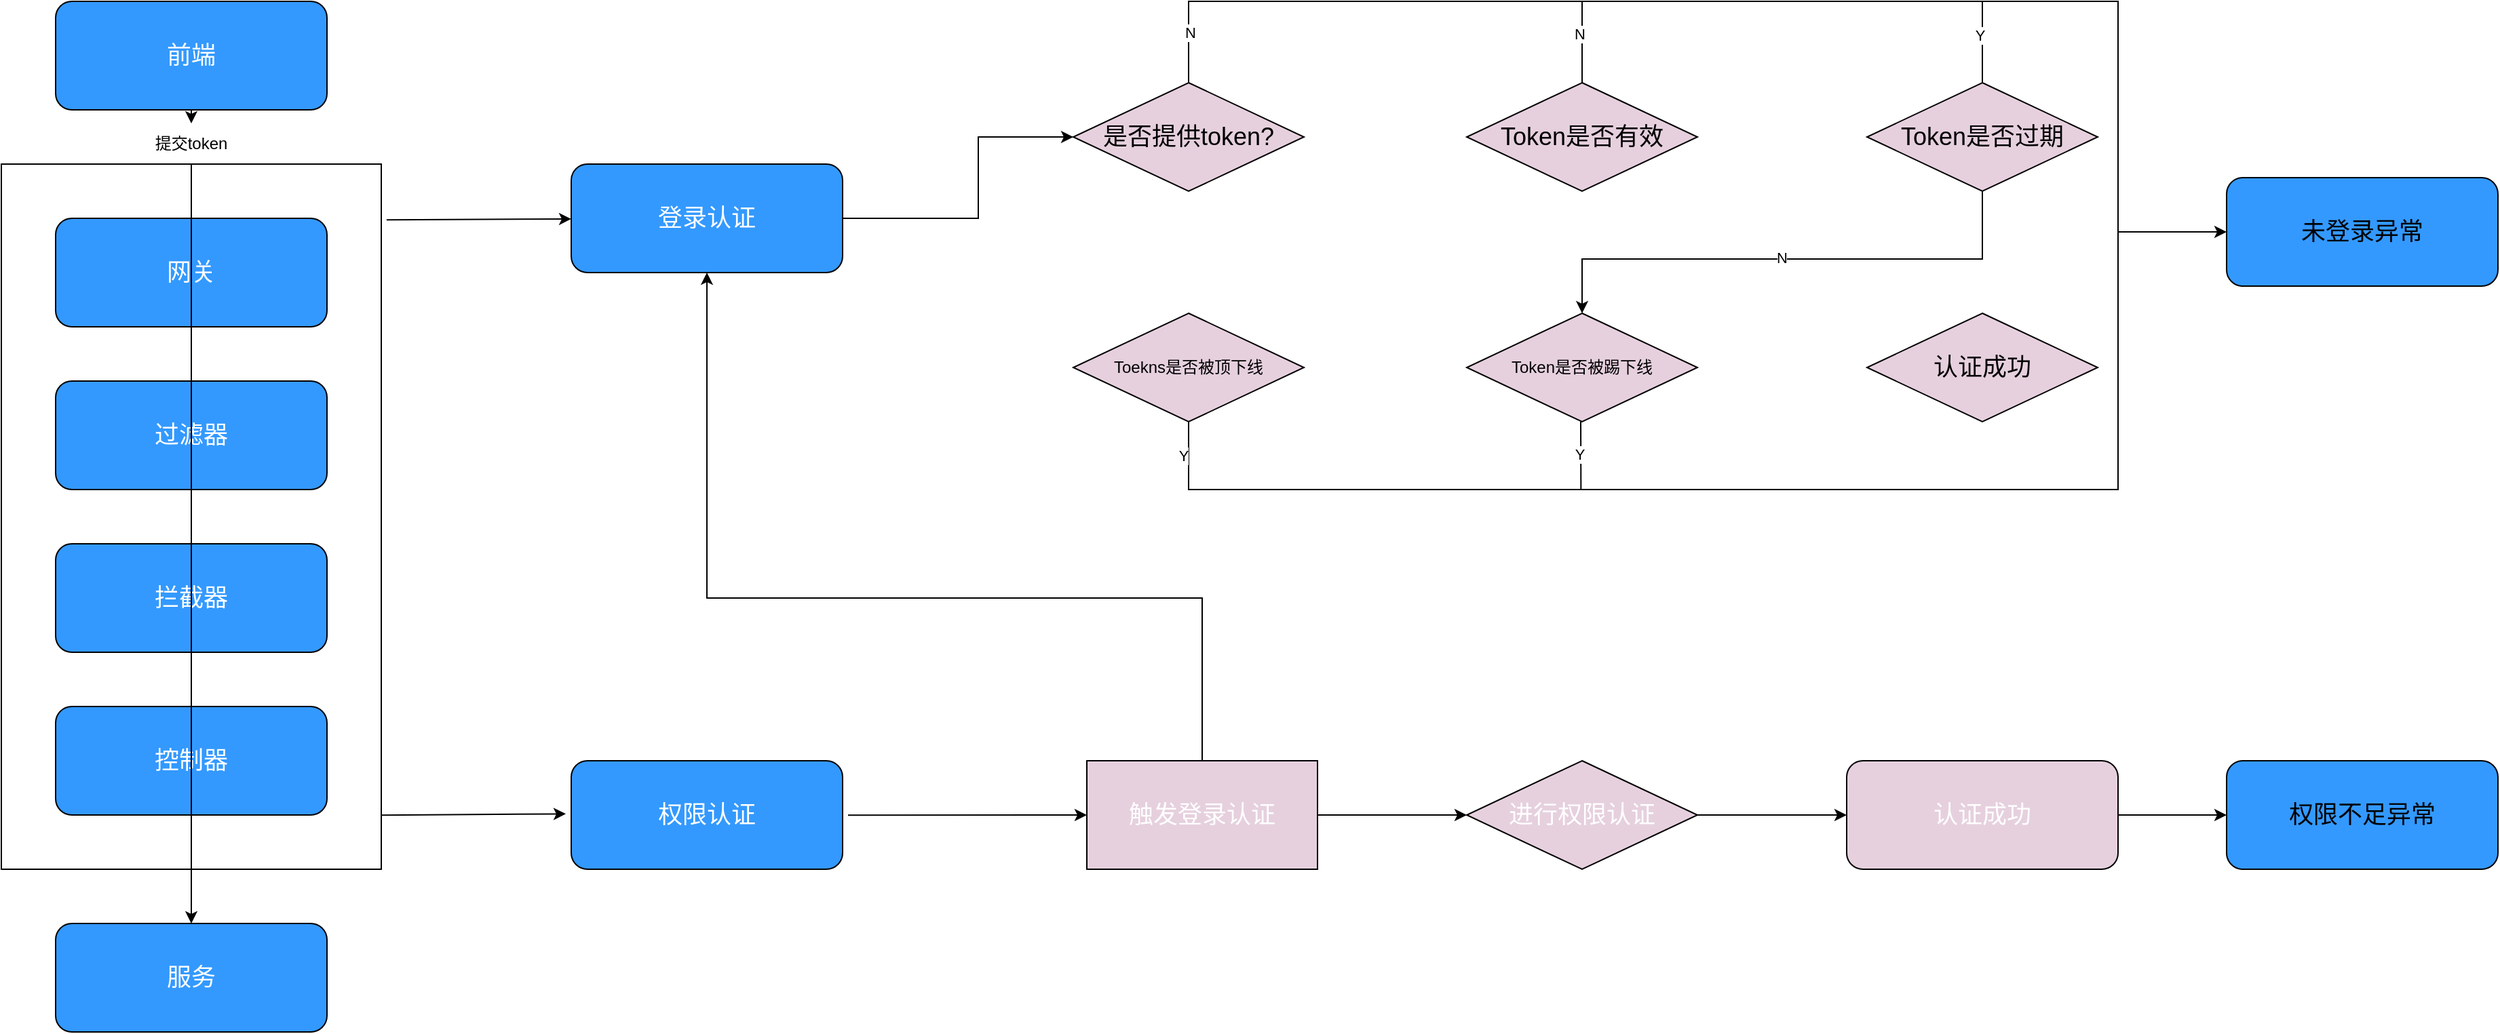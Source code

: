 <mxfile version="24.2.5" type="device">
  <diagram id="C5RBs43oDa-KdzZeNtuy" name="Page-1">
    <mxGraphModel dx="3189" dy="215" grid="1" gridSize="10" guides="1" tooltips="1" connect="1" arrows="1" fold="1" page="1" pageScale="1" pageWidth="827" pageHeight="1169" math="0" shadow="0">
      <root>
        <mxCell id="WIyWlLk6GJQsqaUBKTNV-0" />
        <mxCell id="WIyWlLk6GJQsqaUBKTNV-1" parent="WIyWlLk6GJQsqaUBKTNV-0" />
        <mxCell id="4AU1inOxKgs4NgpyJQrt-75" value="" style="rounded=0;whiteSpace=wrap;html=1;shadow=0;" parent="WIyWlLk6GJQsqaUBKTNV-1" vertex="1">
          <mxGeometry x="-760" y="1350" width="280" height="520" as="geometry" />
        </mxCell>
        <mxCell id="4AU1inOxKgs4NgpyJQrt-69" value="&lt;font color=&quot;#ffffff&quot; style=&quot;font-size: 18px;&quot;&gt;前端&lt;/font&gt;" style="rounded=1;whiteSpace=wrap;html=1;fillColor=#3399FF;" parent="WIyWlLk6GJQsqaUBKTNV-1" vertex="1">
          <mxGeometry x="-720" y="1230" width="200" height="80" as="geometry" />
        </mxCell>
        <mxCell id="4AU1inOxKgs4NgpyJQrt-70" value="&lt;font color=&quot;#ffffff&quot; style=&quot;font-size: 18px;&quot;&gt;网关&lt;/font&gt;" style="rounded=1;whiteSpace=wrap;html=1;fillColor=#3399FF;" parent="WIyWlLk6GJQsqaUBKTNV-1" vertex="1">
          <mxGeometry x="-720" y="1390" width="200" height="80" as="geometry" />
        </mxCell>
        <mxCell id="4AU1inOxKgs4NgpyJQrt-71" value="&lt;font color=&quot;#ffffff&quot; style=&quot;font-size: 18px;&quot;&gt;过滤器&lt;/font&gt;" style="rounded=1;whiteSpace=wrap;html=1;fillColor=#3399FF;" parent="WIyWlLk6GJQsqaUBKTNV-1" vertex="1">
          <mxGeometry x="-720" y="1510" width="200" height="80" as="geometry" />
        </mxCell>
        <mxCell id="4AU1inOxKgs4NgpyJQrt-72" value="&lt;font color=&quot;#ffffff&quot; style=&quot;font-size: 18px;&quot;&gt;拦截器&lt;/font&gt;" style="rounded=1;whiteSpace=wrap;html=1;fillColor=#3399FF;" parent="WIyWlLk6GJQsqaUBKTNV-1" vertex="1">
          <mxGeometry x="-720" y="1630" width="200" height="80" as="geometry" />
        </mxCell>
        <mxCell id="4AU1inOxKgs4NgpyJQrt-73" value="&lt;font color=&quot;#ffffff&quot; style=&quot;font-size: 18px;&quot;&gt;控制器&lt;/font&gt;" style="rounded=1;whiteSpace=wrap;html=1;fillColor=#3399FF;" parent="WIyWlLk6GJQsqaUBKTNV-1" vertex="1">
          <mxGeometry x="-720" y="1750" width="200" height="80" as="geometry" />
        </mxCell>
        <mxCell id="4AU1inOxKgs4NgpyJQrt-74" value="&lt;font color=&quot;#ffffff&quot; style=&quot;font-size: 18px;&quot;&gt;服务&lt;/font&gt;" style="rounded=1;whiteSpace=wrap;html=1;fillColor=#3399FF;" parent="WIyWlLk6GJQsqaUBKTNV-1" vertex="1">
          <mxGeometry x="-720" y="1910" width="200" height="80" as="geometry" />
        </mxCell>
        <mxCell id="4AU1inOxKgs4NgpyJQrt-77" value="&lt;font color=&quot;#ffffff&quot; style=&quot;font-size: 18px;&quot;&gt;登录认证&lt;/font&gt;" style="rounded=1;whiteSpace=wrap;html=1;fillColor=#3399FF;" parent="WIyWlLk6GJQsqaUBKTNV-1" vertex="1">
          <mxGeometry x="-340" y="1350" width="200" height="80" as="geometry" />
        </mxCell>
        <mxCell id="4AU1inOxKgs4NgpyJQrt-78" value="&lt;font color=&quot;#ffffff&quot; style=&quot;font-size: 18px;&quot;&gt;权限认证&lt;/font&gt;" style="rounded=1;whiteSpace=wrap;html=1;fillColor=#3399FF;" parent="WIyWlLk6GJQsqaUBKTNV-1" vertex="1">
          <mxGeometry x="-340" y="1790" width="200" height="80" as="geometry" />
        </mxCell>
        <mxCell id="4AU1inOxKgs4NgpyJQrt-81" value="&lt;font style=&quot;font-size: 18px;&quot;&gt;Token是否过期&lt;/font&gt;" style="rhombus;whiteSpace=wrap;html=1;fillColor=#E6D0DE;" parent="WIyWlLk6GJQsqaUBKTNV-1" vertex="1">
          <mxGeometry x="615" y="1290" width="170" height="80" as="geometry" />
        </mxCell>
        <mxCell id="4AU1inOxKgs4NgpyJQrt-82" value="&lt;font style=&quot;font-size: 18px;&quot;&gt;Token是否有效&lt;/font&gt;" style="rhombus;whiteSpace=wrap;html=1;fillColor=#E6D0DE;" parent="WIyWlLk6GJQsqaUBKTNV-1" vertex="1">
          <mxGeometry x="320" y="1290" width="170" height="80" as="geometry" />
        </mxCell>
        <mxCell id="4AU1inOxKgs4NgpyJQrt-83" value="&lt;font style=&quot;font-size: 18px;&quot;&gt;是否提供token?&lt;/font&gt;" style="rhombus;whiteSpace=wrap;html=1;fillColor=#E6D0DE;" parent="WIyWlLk6GJQsqaUBKTNV-1" vertex="1">
          <mxGeometry x="30" y="1290" width="170" height="80" as="geometry" />
        </mxCell>
        <mxCell id="4AU1inOxKgs4NgpyJQrt-84" value="Toekns是否被顶下线" style="rhombus;whiteSpace=wrap;html=1;fillColor=#E6D0DE;" parent="WIyWlLk6GJQsqaUBKTNV-1" vertex="1">
          <mxGeometry x="30" y="1460" width="170" height="80" as="geometry" />
        </mxCell>
        <mxCell id="4AU1inOxKgs4NgpyJQrt-85" value="Token是否被踢下线" style="rhombus;whiteSpace=wrap;html=1;fillColor=#E6D0DE;" parent="WIyWlLk6GJQsqaUBKTNV-1" vertex="1">
          <mxGeometry x="320" y="1460" width="170" height="80" as="geometry" />
        </mxCell>
        <mxCell id="4AU1inOxKgs4NgpyJQrt-86" value="&lt;font style=&quot;font-size: 18px;&quot;&gt;认证成功&lt;/font&gt;" style="rhombus;whiteSpace=wrap;html=1;fillColor=#E6D0DE;" parent="WIyWlLk6GJQsqaUBKTNV-1" vertex="1">
          <mxGeometry x="615" y="1460" width="170" height="80" as="geometry" />
        </mxCell>
        <mxCell id="4AU1inOxKgs4NgpyJQrt-87" value="&lt;font color=&quot;#ffffff&quot; style=&quot;font-size: 18px;&quot;&gt;触发登录认证&lt;/font&gt;" style="rounded=0;whiteSpace=wrap;html=1;fillColor=#E6D0DE;" parent="WIyWlLk6GJQsqaUBKTNV-1" vertex="1">
          <mxGeometry x="40" y="1790" width="170" height="80" as="geometry" />
        </mxCell>
        <mxCell id="4AU1inOxKgs4NgpyJQrt-88" value="&lt;font color=&quot;#ffffff&quot; style=&quot;font-size: 18px;&quot;&gt;进行权限认证&lt;/font&gt;" style="rhombus;whiteSpace=wrap;html=1;fillColor=#E6D0DE;" parent="WIyWlLk6GJQsqaUBKTNV-1" vertex="1">
          <mxGeometry x="320" y="1790" width="170" height="80" as="geometry" />
        </mxCell>
        <mxCell id="4AU1inOxKgs4NgpyJQrt-89" value="&lt;font color=&quot;#ffffff&quot; style=&quot;font-size: 18px;&quot;&gt;认证成功&lt;/font&gt;" style="rounded=1;whiteSpace=wrap;html=1;fillColor=#E6D0DE;" parent="WIyWlLk6GJQsqaUBKTNV-1" vertex="1">
          <mxGeometry x="600" y="1790" width="200" height="80" as="geometry" />
        </mxCell>
        <mxCell id="4AU1inOxKgs4NgpyJQrt-90" value="&lt;font style=&quot;font-size: 18px;&quot;&gt;未登录异常&lt;/font&gt;" style="rounded=1;whiteSpace=wrap;html=1;fillColor=#3399FF;" parent="WIyWlLk6GJQsqaUBKTNV-1" vertex="1">
          <mxGeometry x="880" y="1360" width="200" height="80" as="geometry" />
        </mxCell>
        <mxCell id="4AU1inOxKgs4NgpyJQrt-91" value="&lt;font style=&quot;font-size: 18px;&quot;&gt;权限不足异常&lt;/font&gt;" style="rounded=1;whiteSpace=wrap;html=1;fillColor=#3399FF;" parent="WIyWlLk6GJQsqaUBKTNV-1" vertex="1">
          <mxGeometry x="880" y="1790" width="200" height="80" as="geometry" />
        </mxCell>
        <mxCell id="4AU1inOxKgs4NgpyJQrt-92" value="" style="endArrow=classic;html=1;rounded=0;exitX=0.5;exitY=1;exitDx=0;exitDy=0;entryX=0.5;entryY=0;entryDx=0;entryDy=0;" parent="WIyWlLk6GJQsqaUBKTNV-1" source="4AU1inOxKgs4NgpyJQrt-95" target="4AU1inOxKgs4NgpyJQrt-74" edge="1">
          <mxGeometry width="50" height="50" relative="1" as="geometry">
            <mxPoint x="200" y="1730" as="sourcePoint" />
            <mxPoint x="250" y="1680" as="targetPoint" />
          </mxGeometry>
        </mxCell>
        <mxCell id="4AU1inOxKgs4NgpyJQrt-96" value="" style="endArrow=classic;html=1;rounded=0;exitX=0.5;exitY=1;exitDx=0;exitDy=0;entryX=0.5;entryY=0;entryDx=0;entryDy=0;" parent="WIyWlLk6GJQsqaUBKTNV-1" source="4AU1inOxKgs4NgpyJQrt-69" target="4AU1inOxKgs4NgpyJQrt-95" edge="1">
          <mxGeometry width="50" height="50" relative="1" as="geometry">
            <mxPoint x="-620" y="1310" as="sourcePoint" />
            <mxPoint x="-620" y="1910" as="targetPoint" />
          </mxGeometry>
        </mxCell>
        <mxCell id="4AU1inOxKgs4NgpyJQrt-95" value="提交token" style="text;html=1;align=center;verticalAlign=middle;whiteSpace=wrap;rounded=0;" parent="WIyWlLk6GJQsqaUBKTNV-1" vertex="1">
          <mxGeometry x="-650" y="1320" width="60" height="30" as="geometry" />
        </mxCell>
        <mxCell id="4AU1inOxKgs4NgpyJQrt-97" value="" style="endArrow=classic;html=1;rounded=0;exitX=1.014;exitY=0.079;exitDx=0;exitDy=0;exitPerimeter=0;" parent="WIyWlLk6GJQsqaUBKTNV-1" source="4AU1inOxKgs4NgpyJQrt-75" target="4AU1inOxKgs4NgpyJQrt-77" edge="1">
          <mxGeometry width="50" height="50" relative="1" as="geometry">
            <mxPoint x="200" y="1730" as="sourcePoint" />
            <mxPoint x="250" y="1680" as="targetPoint" />
          </mxGeometry>
        </mxCell>
        <mxCell id="4AU1inOxKgs4NgpyJQrt-98" value="" style="endArrow=classic;html=1;rounded=0;exitX=1.014;exitY=0.079;exitDx=0;exitDy=0;exitPerimeter=0;" parent="WIyWlLk6GJQsqaUBKTNV-1" edge="1">
          <mxGeometry width="50" height="50" relative="1" as="geometry">
            <mxPoint x="-480" y="1830.17" as="sourcePoint" />
            <mxPoint x="-344" y="1829.17" as="targetPoint" />
          </mxGeometry>
        </mxCell>
        <mxCell id="4AU1inOxKgs4NgpyJQrt-99" value="" style="endArrow=classic;html=1;rounded=0;exitX=1.014;exitY=0.079;exitDx=0;exitDy=0;exitPerimeter=0;entryX=0;entryY=0.5;entryDx=0;entryDy=0;" parent="WIyWlLk6GJQsqaUBKTNV-1" target="4AU1inOxKgs4NgpyJQrt-87" edge="1">
          <mxGeometry width="50" height="50" relative="1" as="geometry">
            <mxPoint x="-136" y="1830.17" as="sourcePoint" />
            <mxPoint y="1829.17" as="targetPoint" />
          </mxGeometry>
        </mxCell>
        <mxCell id="4AU1inOxKgs4NgpyJQrt-100" value="" style="endArrow=classic;html=1;rounded=0;entryX=0;entryY=0.5;entryDx=0;entryDy=0;" parent="WIyWlLk6GJQsqaUBKTNV-1" target="4AU1inOxKgs4NgpyJQrt-88" edge="1">
          <mxGeometry width="50" height="50" relative="1" as="geometry">
            <mxPoint x="210" y="1830" as="sourcePoint" />
            <mxPoint x="376" y="1830" as="targetPoint" />
          </mxGeometry>
        </mxCell>
        <mxCell id="4AU1inOxKgs4NgpyJQrt-101" value="" style="endArrow=classic;html=1;rounded=0;entryX=0;entryY=0.5;entryDx=0;entryDy=0;" parent="WIyWlLk6GJQsqaUBKTNV-1" edge="1">
          <mxGeometry width="50" height="50" relative="1" as="geometry">
            <mxPoint x="490" y="1830" as="sourcePoint" />
            <mxPoint x="600" y="1830" as="targetPoint" />
          </mxGeometry>
        </mxCell>
        <mxCell id="4AU1inOxKgs4NgpyJQrt-102" value="" style="endArrow=classic;html=1;rounded=0;exitX=0.5;exitY=0;exitDx=0;exitDy=0;entryX=0.5;entryY=1;entryDx=0;entryDy=0;" parent="WIyWlLk6GJQsqaUBKTNV-1" source="4AU1inOxKgs4NgpyJQrt-87" target="4AU1inOxKgs4NgpyJQrt-77" edge="1">
          <mxGeometry width="50" height="50" relative="1" as="geometry">
            <mxPoint x="200" y="1730" as="sourcePoint" />
            <mxPoint x="250" y="1680" as="targetPoint" />
            <Array as="points">
              <mxPoint x="125" y="1670" />
              <mxPoint x="-240" y="1670" />
            </Array>
          </mxGeometry>
        </mxCell>
        <mxCell id="4AU1inOxKgs4NgpyJQrt-105" value="" style="endArrow=classic;html=1;rounded=0;entryX=0;entryY=0.5;entryDx=0;entryDy=0;" parent="WIyWlLk6GJQsqaUBKTNV-1" target="4AU1inOxKgs4NgpyJQrt-83" edge="1">
          <mxGeometry width="50" height="50" relative="1" as="geometry">
            <mxPoint x="-140" y="1390" as="sourcePoint" />
            <mxPoint x="-90" y="1340" as="targetPoint" />
            <Array as="points">
              <mxPoint x="-40" y="1390" />
              <mxPoint x="-40" y="1330" />
            </Array>
          </mxGeometry>
        </mxCell>
        <mxCell id="4AU1inOxKgs4NgpyJQrt-107" value="" style="endArrow=none;html=1;rounded=0;entryX=0.5;entryY=1;entryDx=0;entryDy=0;" parent="WIyWlLk6GJQsqaUBKTNV-1" target="4AU1inOxKgs4NgpyJQrt-84" edge="1">
          <mxGeometry width="50" height="50" relative="1" as="geometry">
            <mxPoint x="115" y="1290" as="sourcePoint" />
            <mxPoint x="20" y="1570" as="targetPoint" />
            <Array as="points">
              <mxPoint x="115" y="1230" />
              <mxPoint x="800" y="1230" />
              <mxPoint x="800" y="1590" />
              <mxPoint x="115" y="1590" />
            </Array>
          </mxGeometry>
        </mxCell>
        <mxCell id="4AU1inOxKgs4NgpyJQrt-115" value="N" style="edgeLabel;html=1;align=center;verticalAlign=middle;resizable=0;points=[];" parent="4AU1inOxKgs4NgpyJQrt-107" vertex="1" connectable="0">
          <mxGeometry x="-0.96" y="-1" relative="1" as="geometry">
            <mxPoint as="offset" />
          </mxGeometry>
        </mxCell>
        <mxCell id="4AU1inOxKgs4NgpyJQrt-118" value="Y" style="edgeLabel;html=1;align=center;verticalAlign=middle;resizable=0;points=[];" parent="4AU1inOxKgs4NgpyJQrt-107" vertex="1" connectable="0">
          <mxGeometry x="0.973" y="4" relative="1" as="geometry">
            <mxPoint as="offset" />
          </mxGeometry>
        </mxCell>
        <mxCell id="4AU1inOxKgs4NgpyJQrt-111" value="" style="endArrow=none;html=1;rounded=0;exitX=0.5;exitY=0;exitDx=0;exitDy=0;" parent="WIyWlLk6GJQsqaUBKTNV-1" source="4AU1inOxKgs4NgpyJQrt-82" edge="1">
          <mxGeometry width="50" height="50" relative="1" as="geometry">
            <mxPoint x="350" y="1280" as="sourcePoint" />
            <mxPoint x="405" y="1230" as="targetPoint" />
          </mxGeometry>
        </mxCell>
        <mxCell id="4AU1inOxKgs4NgpyJQrt-116" value="N" style="edgeLabel;html=1;align=center;verticalAlign=middle;resizable=0;points=[];" parent="4AU1inOxKgs4NgpyJQrt-111" vertex="1" connectable="0">
          <mxGeometry x="0.222" y="2" relative="1" as="geometry">
            <mxPoint as="offset" />
          </mxGeometry>
        </mxCell>
        <mxCell id="4AU1inOxKgs4NgpyJQrt-112" value="" style="endArrow=none;html=1;rounded=0;exitX=0.5;exitY=0;exitDx=0;exitDy=0;" parent="WIyWlLk6GJQsqaUBKTNV-1" edge="1">
          <mxGeometry width="50" height="50" relative="1" as="geometry">
            <mxPoint x="700" y="1290" as="sourcePoint" />
            <mxPoint x="700" y="1230" as="targetPoint" />
          </mxGeometry>
        </mxCell>
        <mxCell id="4AU1inOxKgs4NgpyJQrt-117" value="Y" style="edgeLabel;html=1;align=center;verticalAlign=middle;resizable=0;points=[];" parent="4AU1inOxKgs4NgpyJQrt-112" vertex="1" connectable="0">
          <mxGeometry x="0.167" y="2" relative="1" as="geometry">
            <mxPoint as="offset" />
          </mxGeometry>
        </mxCell>
        <mxCell id="4AU1inOxKgs4NgpyJQrt-113" value="" style="endArrow=none;html=1;rounded=0;exitX=0.5;exitY=0;exitDx=0;exitDy=0;" parent="WIyWlLk6GJQsqaUBKTNV-1" edge="1">
          <mxGeometry width="50" height="50" relative="1" as="geometry">
            <mxPoint x="404.17" y="1590" as="sourcePoint" />
            <mxPoint x="404" y="1540" as="targetPoint" />
          </mxGeometry>
        </mxCell>
        <mxCell id="4AU1inOxKgs4NgpyJQrt-119" value="Y" style="edgeLabel;html=1;align=center;verticalAlign=middle;resizable=0;points=[];" parent="4AU1inOxKgs4NgpyJQrt-113" vertex="1" connectable="0">
          <mxGeometry x="0.067" y="1" relative="1" as="geometry">
            <mxPoint as="offset" />
          </mxGeometry>
        </mxCell>
        <mxCell id="4AU1inOxKgs4NgpyJQrt-120" value="" style="endArrow=classic;html=1;rounded=0;entryX=0.5;entryY=0;entryDx=0;entryDy=0;exitX=0.5;exitY=1;exitDx=0;exitDy=0;" parent="WIyWlLk6GJQsqaUBKTNV-1" source="4AU1inOxKgs4NgpyJQrt-81" target="4AU1inOxKgs4NgpyJQrt-85" edge="1">
          <mxGeometry width="50" height="50" relative="1" as="geometry">
            <mxPoint x="535" y="1434" as="sourcePoint" />
            <mxPoint x="585" y="1384" as="targetPoint" />
            <Array as="points">
              <mxPoint x="700" y="1420" />
              <mxPoint x="405" y="1420" />
            </Array>
          </mxGeometry>
        </mxCell>
        <mxCell id="4AU1inOxKgs4NgpyJQrt-121" value="N" style="edgeLabel;html=1;align=center;verticalAlign=middle;resizable=0;points=[];" parent="4AU1inOxKgs4NgpyJQrt-120" vertex="1" connectable="0">
          <mxGeometry x="0.031" y="-1" relative="1" as="geometry">
            <mxPoint as="offset" />
          </mxGeometry>
        </mxCell>
        <mxCell id="4AU1inOxKgs4NgpyJQrt-122" value="" style="endArrow=classic;html=1;rounded=0;entryX=0;entryY=0.5;entryDx=0;entryDy=0;" parent="WIyWlLk6GJQsqaUBKTNV-1" target="4AU1inOxKgs4NgpyJQrt-90" edge="1">
          <mxGeometry width="50" height="50" relative="1" as="geometry">
            <mxPoint x="800" y="1400" as="sourcePoint" />
            <mxPoint x="850" y="1365" as="targetPoint" />
          </mxGeometry>
        </mxCell>
        <mxCell id="4AU1inOxKgs4NgpyJQrt-123" value="" style="endArrow=classic;html=1;rounded=0;entryX=0;entryY=0.5;entryDx=0;entryDy=0;" parent="WIyWlLk6GJQsqaUBKTNV-1" target="4AU1inOxKgs4NgpyJQrt-91" edge="1">
          <mxGeometry width="50" height="50" relative="1" as="geometry">
            <mxPoint x="800" y="1830" as="sourcePoint" />
            <mxPoint x="850" y="1780" as="targetPoint" />
          </mxGeometry>
        </mxCell>
      </root>
    </mxGraphModel>
  </diagram>
</mxfile>
